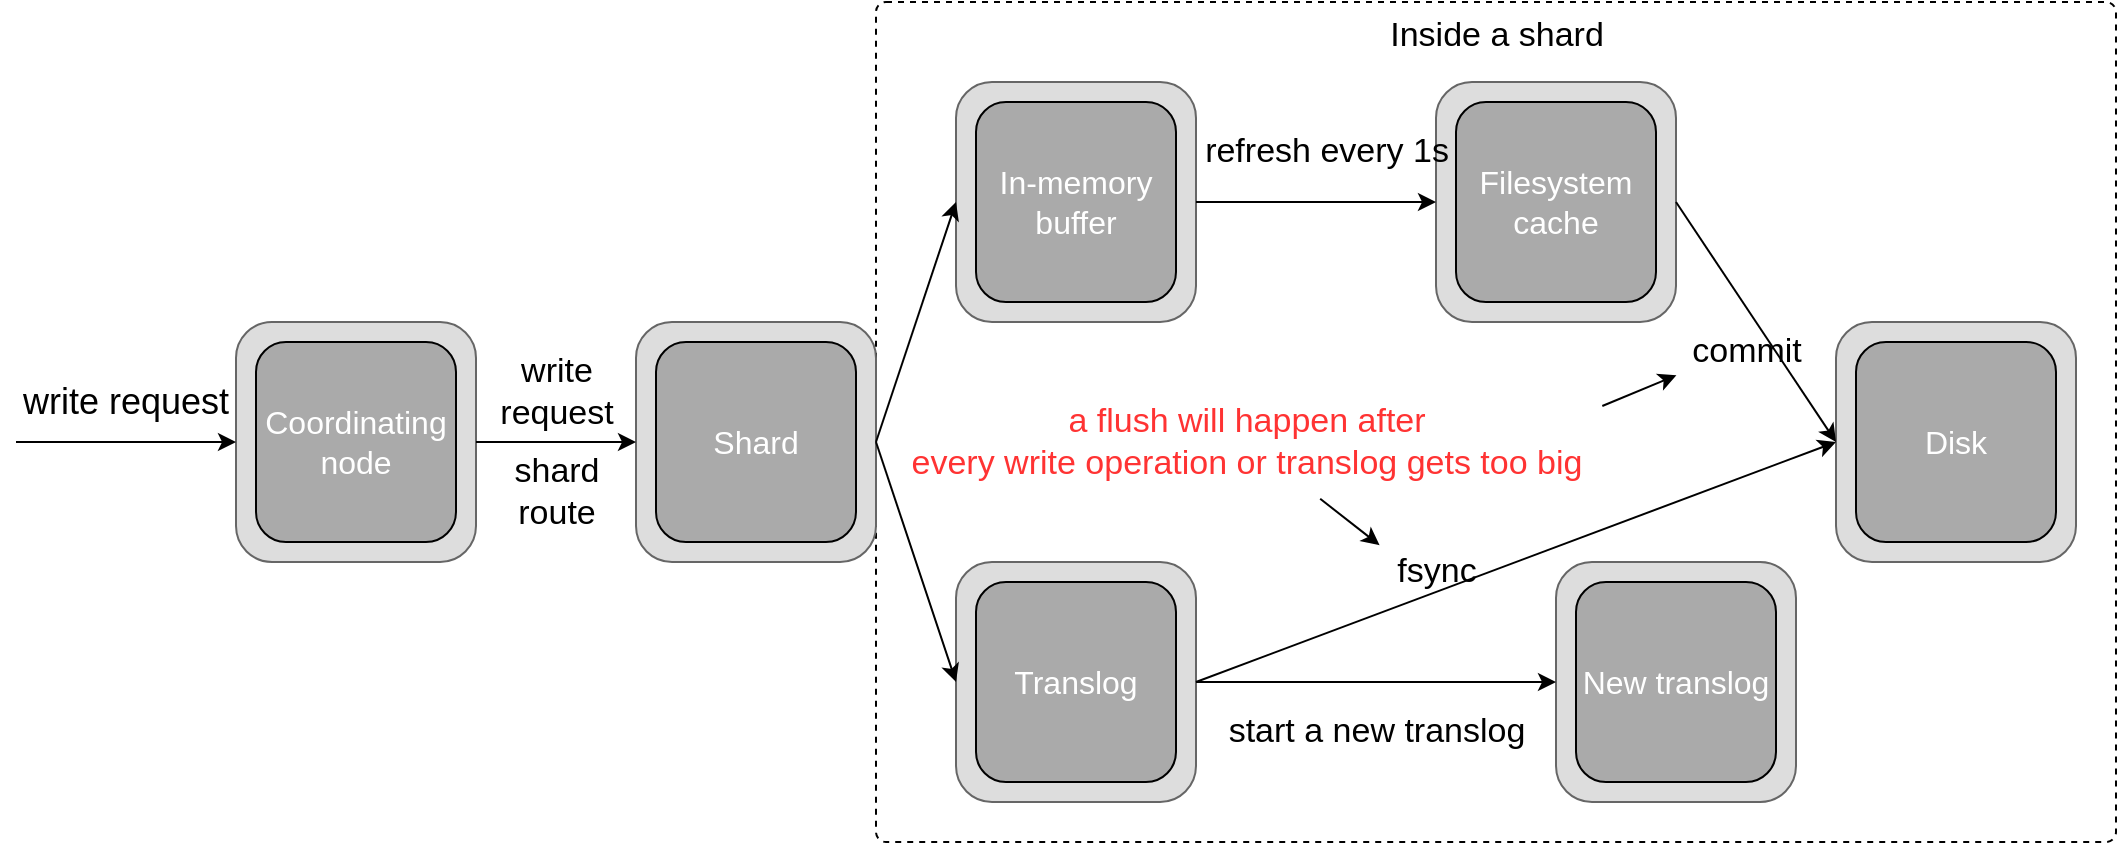 <mxfile version="13.9.9" type="device"><diagram id="89_oOIz_xt20mC4hzIfe" name="第 1 页"><mxGraphModel dx="1851" dy="592" grid="1" gridSize="10" guides="1" tooltips="1" connect="1" arrows="1" fold="1" page="1" pageScale="1" pageWidth="827" pageHeight="1169" math="0" shadow="0"><root><mxCell id="0"/><mxCell id="1" parent="0"/><mxCell id="k_hwaELjCIRs_li1ZhuU-36" value="Inside a shard" style="html=1;align=center;verticalAlign=top;rounded=1;absoluteArcSize=1;arcSize=10;dashed=1;fontSize=17;" parent="1" vertex="1"><mxGeometry x="360" y="40" width="620" height="420" as="geometry"/></mxCell><mxCell id="k_hwaELjCIRs_li1ZhuU-3" value="" style="group;fontSize=17;" parent="1" vertex="1" connectable="0"><mxGeometry x="40" y="200" width="120" height="120" as="geometry"/></mxCell><mxCell id="k_hwaELjCIRs_li1ZhuU-1" value="" style="rounded=1;whiteSpace=wrap;html=1;fillColor=#dddddd;strokeColor=#666666;fontColor=#333333;" parent="k_hwaELjCIRs_li1ZhuU-3" vertex="1"><mxGeometry width="120" height="120" as="geometry"/></mxCell><mxCell id="k_hwaELjCIRs_li1ZhuU-2" value="&lt;font style=&quot;font-size: 16px&quot; color=&quot;#ffffff&quot;&gt;Coordinating&lt;br&gt;node&lt;/font&gt;" style="rounded=1;whiteSpace=wrap;html=1;fillColor=#aaaaaa" parent="k_hwaELjCIRs_li1ZhuU-3" vertex="1"><mxGeometry x="10" y="10" width="100" height="100" as="geometry"/></mxCell><mxCell id="k_hwaELjCIRs_li1ZhuU-4" value="" style="group" parent="1" vertex="1" connectable="0"><mxGeometry x="240" y="200" width="120" height="120" as="geometry"/></mxCell><mxCell id="k_hwaELjCIRs_li1ZhuU-5" value="" style="rounded=1;whiteSpace=wrap;html=1;fillColor=#dddddd;strokeColor=#666666;fontColor=#333333;" parent="k_hwaELjCIRs_li1ZhuU-4" vertex="1"><mxGeometry width="120" height="120" as="geometry"/></mxCell><mxCell id="k_hwaELjCIRs_li1ZhuU-6" value="&lt;font style=&quot;font-size: 16px&quot; color=&quot;#ffffff&quot;&gt;Shard&lt;/font&gt;" style="rounded=1;whiteSpace=wrap;html=1;fillColor=#aaaaaa" parent="k_hwaELjCIRs_li1ZhuU-4" vertex="1"><mxGeometry x="10" y="10" width="100" height="100" as="geometry"/></mxCell><mxCell id="k_hwaELjCIRs_li1ZhuU-7" value="" style="group" parent="1" vertex="1" connectable="0"><mxGeometry x="400" y="80" width="120" height="120" as="geometry"/></mxCell><mxCell id="k_hwaELjCIRs_li1ZhuU-8" value="" style="rounded=1;whiteSpace=wrap;html=1;fillColor=#dddddd;strokeColor=#666666;fontColor=#333333;" parent="k_hwaELjCIRs_li1ZhuU-7" vertex="1"><mxGeometry width="120" height="120" as="geometry"/></mxCell><mxCell id="k_hwaELjCIRs_li1ZhuU-9" value="&lt;font style=&quot;font-size: 16px&quot; color=&quot;#ffffff&quot;&gt;In-memory &lt;br&gt;buffer&lt;/font&gt;" style="rounded=1;whiteSpace=wrap;html=1;fillColor=#aaaaaa" parent="k_hwaELjCIRs_li1ZhuU-7" vertex="1"><mxGeometry x="10" y="10" width="100" height="100" as="geometry"/></mxCell><mxCell id="k_hwaELjCIRs_li1ZhuU-10" value="" style="group" parent="1" vertex="1" connectable="0"><mxGeometry x="840" y="200" width="120" height="120" as="geometry"/></mxCell><mxCell id="k_hwaELjCIRs_li1ZhuU-11" value="" style="rounded=1;whiteSpace=wrap;html=1;fillColor=#dddddd;strokeColor=#666666;fontColor=#333333;" parent="k_hwaELjCIRs_li1ZhuU-10" vertex="1"><mxGeometry width="120" height="120" as="geometry"/></mxCell><mxCell id="k_hwaELjCIRs_li1ZhuU-12" value="&lt;font style=&quot;font-size: 16px&quot; color=&quot;#ffffff&quot;&gt;Disk&lt;/font&gt;" style="rounded=1;whiteSpace=wrap;html=1;fillColor=#aaaaaa" parent="k_hwaELjCIRs_li1ZhuU-10" vertex="1"><mxGeometry x="10" y="10" width="100" height="100" as="geometry"/></mxCell><mxCell id="k_hwaELjCIRs_li1ZhuU-13" value="" style="group" parent="1" vertex="1" connectable="0"><mxGeometry x="700" y="320" width="120" height="120" as="geometry"/></mxCell><mxCell id="k_hwaELjCIRs_li1ZhuU-14" value="" style="rounded=1;whiteSpace=wrap;html=1;fillColor=#dddddd;strokeColor=#666666;fontColor=#333333;" parent="k_hwaELjCIRs_li1ZhuU-13" vertex="1"><mxGeometry width="120" height="120" as="geometry"/></mxCell><mxCell id="k_hwaELjCIRs_li1ZhuU-15" value="&lt;font style=&quot;font-size: 16px&quot; color=&quot;#ffffff&quot;&gt;New translog&lt;/font&gt;" style="rounded=1;whiteSpace=wrap;html=1;fillColor=#aaaaaa" parent="k_hwaELjCIRs_li1ZhuU-13" vertex="1"><mxGeometry x="10" y="10" width="100" height="100" as="geometry"/></mxCell><mxCell id="k_hwaELjCIRs_li1ZhuU-16" value="" style="group" parent="1" vertex="1" connectable="0"><mxGeometry x="640" y="80" width="120" height="120" as="geometry"/></mxCell><mxCell id="k_hwaELjCIRs_li1ZhuU-17" value="" style="rounded=1;whiteSpace=wrap;html=1;fillColor=#dddddd;strokeColor=#666666;fontColor=#333333;" parent="k_hwaELjCIRs_li1ZhuU-16" vertex="1"><mxGeometry width="120" height="120" as="geometry"/></mxCell><mxCell id="k_hwaELjCIRs_li1ZhuU-18" value="&lt;font style=&quot;font-size: 16px&quot; color=&quot;#ffffff&quot;&gt;Filesystem&lt;br&gt;cache&lt;/font&gt;" style="rounded=1;whiteSpace=wrap;html=1;fillColor=#aaaaaa" parent="k_hwaELjCIRs_li1ZhuU-16" vertex="1"><mxGeometry x="10" y="10" width="100" height="100" as="geometry"/></mxCell><mxCell id="k_hwaELjCIRs_li1ZhuU-19" value="" style="group" parent="1" vertex="1" connectable="0"><mxGeometry x="400" y="320" width="120" height="120" as="geometry"/></mxCell><mxCell id="k_hwaELjCIRs_li1ZhuU-20" value="" style="rounded=1;whiteSpace=wrap;html=1;fillColor=#dddddd;strokeColor=#666666;fontColor=#333333;" parent="k_hwaELjCIRs_li1ZhuU-19" vertex="1"><mxGeometry width="120" height="120" as="geometry"/></mxCell><mxCell id="k_hwaELjCIRs_li1ZhuU-21" value="&lt;font color=&quot;#ffffff&quot; style=&quot;font-size: 16px&quot;&gt;Translog&lt;/font&gt;" style="rounded=1;whiteSpace=wrap;html=1;fillColor=#aaaaaa" parent="k_hwaELjCIRs_li1ZhuU-19" vertex="1"><mxGeometry x="10" y="10" width="100" height="100" as="geometry"/></mxCell><mxCell id="k_hwaELjCIRs_li1ZhuU-22" value="" style="endArrow=classic;html=1;entryX=0;entryY=0.5;entryDx=0;entryDy=0;" parent="1" target="k_hwaELjCIRs_li1ZhuU-1" edge="1"><mxGeometry width="50" height="50" relative="1" as="geometry"><mxPoint x="-70" y="260" as="sourcePoint"/><mxPoint x="240" y="250" as="targetPoint"/></mxGeometry></mxCell><mxCell id="k_hwaELjCIRs_li1ZhuU-25" style="edgeStyle=orthogonalEdgeStyle;rounded=0;orthogonalLoop=1;jettySize=auto;html=1;entryX=0;entryY=0.5;entryDx=0;entryDy=0;" parent="1" source="k_hwaELjCIRs_li1ZhuU-1" target="k_hwaELjCIRs_li1ZhuU-5" edge="1"><mxGeometry relative="1" as="geometry"/></mxCell><mxCell id="k_hwaELjCIRs_li1ZhuU-27" value="" style="endArrow=classic;html=1;exitX=1;exitY=0.5;exitDx=0;exitDy=0;entryX=0;entryY=0.5;entryDx=0;entryDy=0;" parent="1" source="k_hwaELjCIRs_li1ZhuU-5" target="k_hwaELjCIRs_li1ZhuU-8" edge="1"><mxGeometry width="50" height="50" relative="1" as="geometry"><mxPoint x="190" y="300" as="sourcePoint"/><mxPoint x="240" y="250" as="targetPoint"/></mxGeometry></mxCell><mxCell id="k_hwaELjCIRs_li1ZhuU-28" value="" style="endArrow=classic;html=1;entryX=0;entryY=0.5;entryDx=0;entryDy=0;exitX=1;exitY=0.5;exitDx=0;exitDy=0;" parent="1" source="k_hwaELjCIRs_li1ZhuU-5" target="k_hwaELjCIRs_li1ZhuU-20" edge="1"><mxGeometry width="50" height="50" relative="1" as="geometry"><mxPoint x="190" y="300" as="sourcePoint"/><mxPoint x="240" y="250" as="targetPoint"/></mxGeometry></mxCell><mxCell id="k_hwaELjCIRs_li1ZhuU-29" style="edgeStyle=orthogonalEdgeStyle;rounded=0;orthogonalLoop=1;jettySize=auto;html=1;entryX=0;entryY=0.5;entryDx=0;entryDy=0;" parent="1" source="k_hwaELjCIRs_li1ZhuU-8" target="k_hwaELjCIRs_li1ZhuU-17" edge="1"><mxGeometry relative="1" as="geometry"/></mxCell><mxCell id="k_hwaELjCIRs_li1ZhuU-30" value="" style="endArrow=classic;html=1;exitX=1;exitY=0.5;exitDx=0;exitDy=0;entryX=0;entryY=0.5;entryDx=0;entryDy=0;" parent="1" source="k_hwaELjCIRs_li1ZhuU-20" target="k_hwaELjCIRs_li1ZhuU-14" edge="1"><mxGeometry width="50" height="50" relative="1" as="geometry"><mxPoint x="490" y="300" as="sourcePoint"/><mxPoint x="540" y="250" as="targetPoint"/></mxGeometry></mxCell><mxCell id="k_hwaELjCIRs_li1ZhuU-31" value="" style="endArrow=classic;html=1;exitX=1;exitY=0.5;exitDx=0;exitDy=0;entryX=0;entryY=0.5;entryDx=0;entryDy=0;" parent="1" source="k_hwaELjCIRs_li1ZhuU-17" target="k_hwaELjCIRs_li1ZhuU-11" edge="1"><mxGeometry width="50" height="50" relative="1" as="geometry"><mxPoint x="490" y="300" as="sourcePoint"/><mxPoint x="540" y="250" as="targetPoint"/></mxGeometry></mxCell><mxCell id="k_hwaELjCIRs_li1ZhuU-32" value="" style="endArrow=classic;html=1;entryX=0;entryY=0.5;entryDx=0;entryDy=0;exitX=1;exitY=0.5;exitDx=0;exitDy=0;" parent="1" source="k_hwaELjCIRs_li1ZhuU-20" target="k_hwaELjCIRs_li1ZhuU-11" edge="1"><mxGeometry width="50" height="50" relative="1" as="geometry"><mxPoint x="560" y="380" as="sourcePoint"/><mxPoint x="540" y="250" as="targetPoint"/></mxGeometry></mxCell><mxCell id="k_hwaELjCIRs_li1ZhuU-33" value="write request" style="text;html=1;strokeColor=none;fillColor=none;align=center;verticalAlign=middle;whiteSpace=wrap;rounded=0;fontSize=18;" parent="1" vertex="1"><mxGeometry x="-70" y="230" width="110" height="20" as="geometry"/></mxCell><mxCell id="k_hwaELjCIRs_li1ZhuU-34" value="shard&lt;br&gt;route" style="text;html=1;align=center;verticalAlign=middle;resizable=0;points=[];autosize=1;fontSize=17;" parent="1" vertex="1"><mxGeometry x="170" y="260" width="60" height="50" as="geometry"/></mxCell><mxCell id="k_hwaELjCIRs_li1ZhuU-35" value="write &lt;br&gt;request" style="text;html=1;align=center;verticalAlign=middle;resizable=0;points=[];autosize=1;fontSize=17;" parent="1" vertex="1"><mxGeometry x="165" y="210" width="70" height="50" as="geometry"/></mxCell><mxCell id="k_hwaELjCIRs_li1ZhuU-37" value="refresh every 1s" style="text;html=1;align=center;verticalAlign=middle;resizable=0;points=[];autosize=1;fontSize=17;" parent="1" vertex="1"><mxGeometry x="515" y="100" width="140" height="30" as="geometry"/></mxCell><mxCell id="k_hwaELjCIRs_li1ZhuU-38" value="commit" style="text;html=1;align=center;verticalAlign=middle;resizable=0;points=[];autosize=1;fontSize=17;" parent="1" vertex="1"><mxGeometry x="760" y="200" width="70" height="30" as="geometry"/></mxCell><mxCell id="k_hwaELjCIRs_li1ZhuU-39" value="fsync" style="text;html=1;align=center;verticalAlign=middle;resizable=0;points=[];autosize=1;fontSize=17;" parent="1" vertex="1"><mxGeometry x="610" y="310" width="60" height="30" as="geometry"/></mxCell><mxCell id="k_hwaELjCIRs_li1ZhuU-41" value="start a new translog" style="text;html=1;align=center;verticalAlign=middle;resizable=0;points=[];autosize=1;fontSize=17;" parent="1" vertex="1"><mxGeometry x="530" y="390" width="160" height="30" as="geometry"/></mxCell><mxCell id="k_hwaELjCIRs_li1ZhuU-42" value="a flush will happen after&lt;br&gt;every write operation or translog gets too big" style="text;html=1;align=center;verticalAlign=middle;resizable=0;points=[];autosize=1;fontSize=17;labelBackgroundColor=#ffffff;fontColor=#FF3333;" parent="1" vertex="1"><mxGeometry x="370" y="235" width="350" height="50" as="geometry"/></mxCell><mxCell id="k_hwaELjCIRs_li1ZhuU-44" value="" style="endArrow=classic;html=1;fontSize=17;fontColor=#FF3333;exitX=0.606;exitY=1.068;exitDx=0;exitDy=0;exitPerimeter=0;entryX=0.03;entryY=0.053;entryDx=0;entryDy=0;entryPerimeter=0;" parent="1" source="k_hwaELjCIRs_li1ZhuU-42" target="k_hwaELjCIRs_li1ZhuU-39" edge="1"><mxGeometry width="50" height="50" relative="1" as="geometry"><mxPoint x="650" y="290" as="sourcePoint"/><mxPoint x="700" y="240" as="targetPoint"/></mxGeometry></mxCell><mxCell id="k_hwaELjCIRs_li1ZhuU-45" value="" style="endArrow=classic;html=1;fontSize=17;fontColor=#FF3333;entryX=0.003;entryY=0.887;entryDx=0;entryDy=0;entryPerimeter=0;exitX=1.009;exitY=0.14;exitDx=0;exitDy=0;exitPerimeter=0;" parent="1" source="k_hwaELjCIRs_li1ZhuU-42" target="k_hwaELjCIRs_li1ZhuU-38" edge="1"><mxGeometry width="50" height="50" relative="1" as="geometry"><mxPoint x="721" y="264" as="sourcePoint"/><mxPoint x="720" y="240" as="targetPoint"/></mxGeometry></mxCell></root></mxGraphModel></diagram></mxfile>